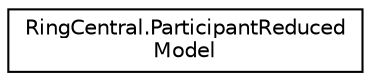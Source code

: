 digraph "Graphical Class Hierarchy"
{
 // LATEX_PDF_SIZE
  edge [fontname="Helvetica",fontsize="10",labelfontname="Helvetica",labelfontsize="10"];
  node [fontname="Helvetica",fontsize="10",shape=record];
  rankdir="LR";
  Node0 [label="RingCentral.ParticipantReduced\lModel",height=0.2,width=0.4,color="black", fillcolor="white", style="filled",URL="$classRingCentral_1_1ParticipantReducedModel.html",tooltip="The internal IDs of RC-authenticated users."];
}
